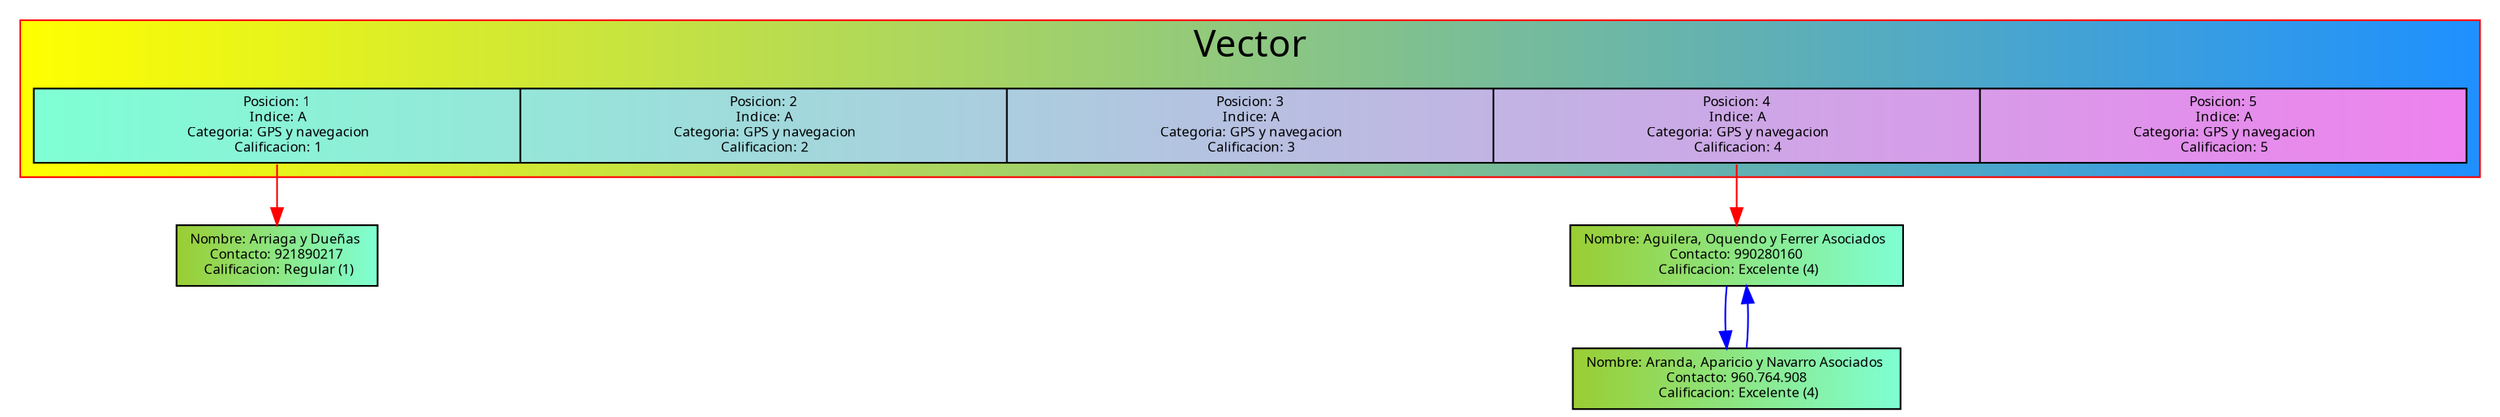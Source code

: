 digraph grafo{
fontname="Verdana" color=red fontsize=22;
node [shape=record fontsize=8 fontname="Verdana" style=filled];
edge [color="blue"]
subgraph cluster{
label = "Vector";
bgcolor="yellow:dodgerblue"
Vector[label="<0>Posicion: 1\n Indice: A\n Categoria: GPS y navegacion\n Calificacion: 1|<1>Posicion: 2\n Indice: A\n Categoria: GPS y navegacion\n Calificacion: 2|<2>Posicion: 3\n Indice: A\n Categoria: GPS y navegacion\n Calificacion: 3|<3>Posicion: 4\n Indice: A\n Categoria: GPS y navegacion\n Calificacion: 4|<4>Posicion: 5\n Indice: A\n Categoria: GPS y navegacion\n Calificacion: 5",width=20, fillcolor="aquamarine:violet"];
}
011[label="Nombre: Arriaga y Dueñas \n Contacto: 921890217 \n Calificacion: Regular (1)", fillcolor="yellowgreen:aquamarine"];
Vector:0->011[color=red]
341[label="Nombre: Aguilera, Oquendo y Ferrer Asociados \n Contacto: 990280160 \n Calificacion: Excelente (4)", fillcolor="yellowgreen:aquamarine"];
Vector:3->341[color=red]
342->341
341->342
342[label="Nombre: Aranda, Aparicio y Navarro Asociados \n Contacto: 960.764.908 \n Calificacion: Excelente (4)", fillcolor="yellowgreen:aquamarine"];
}